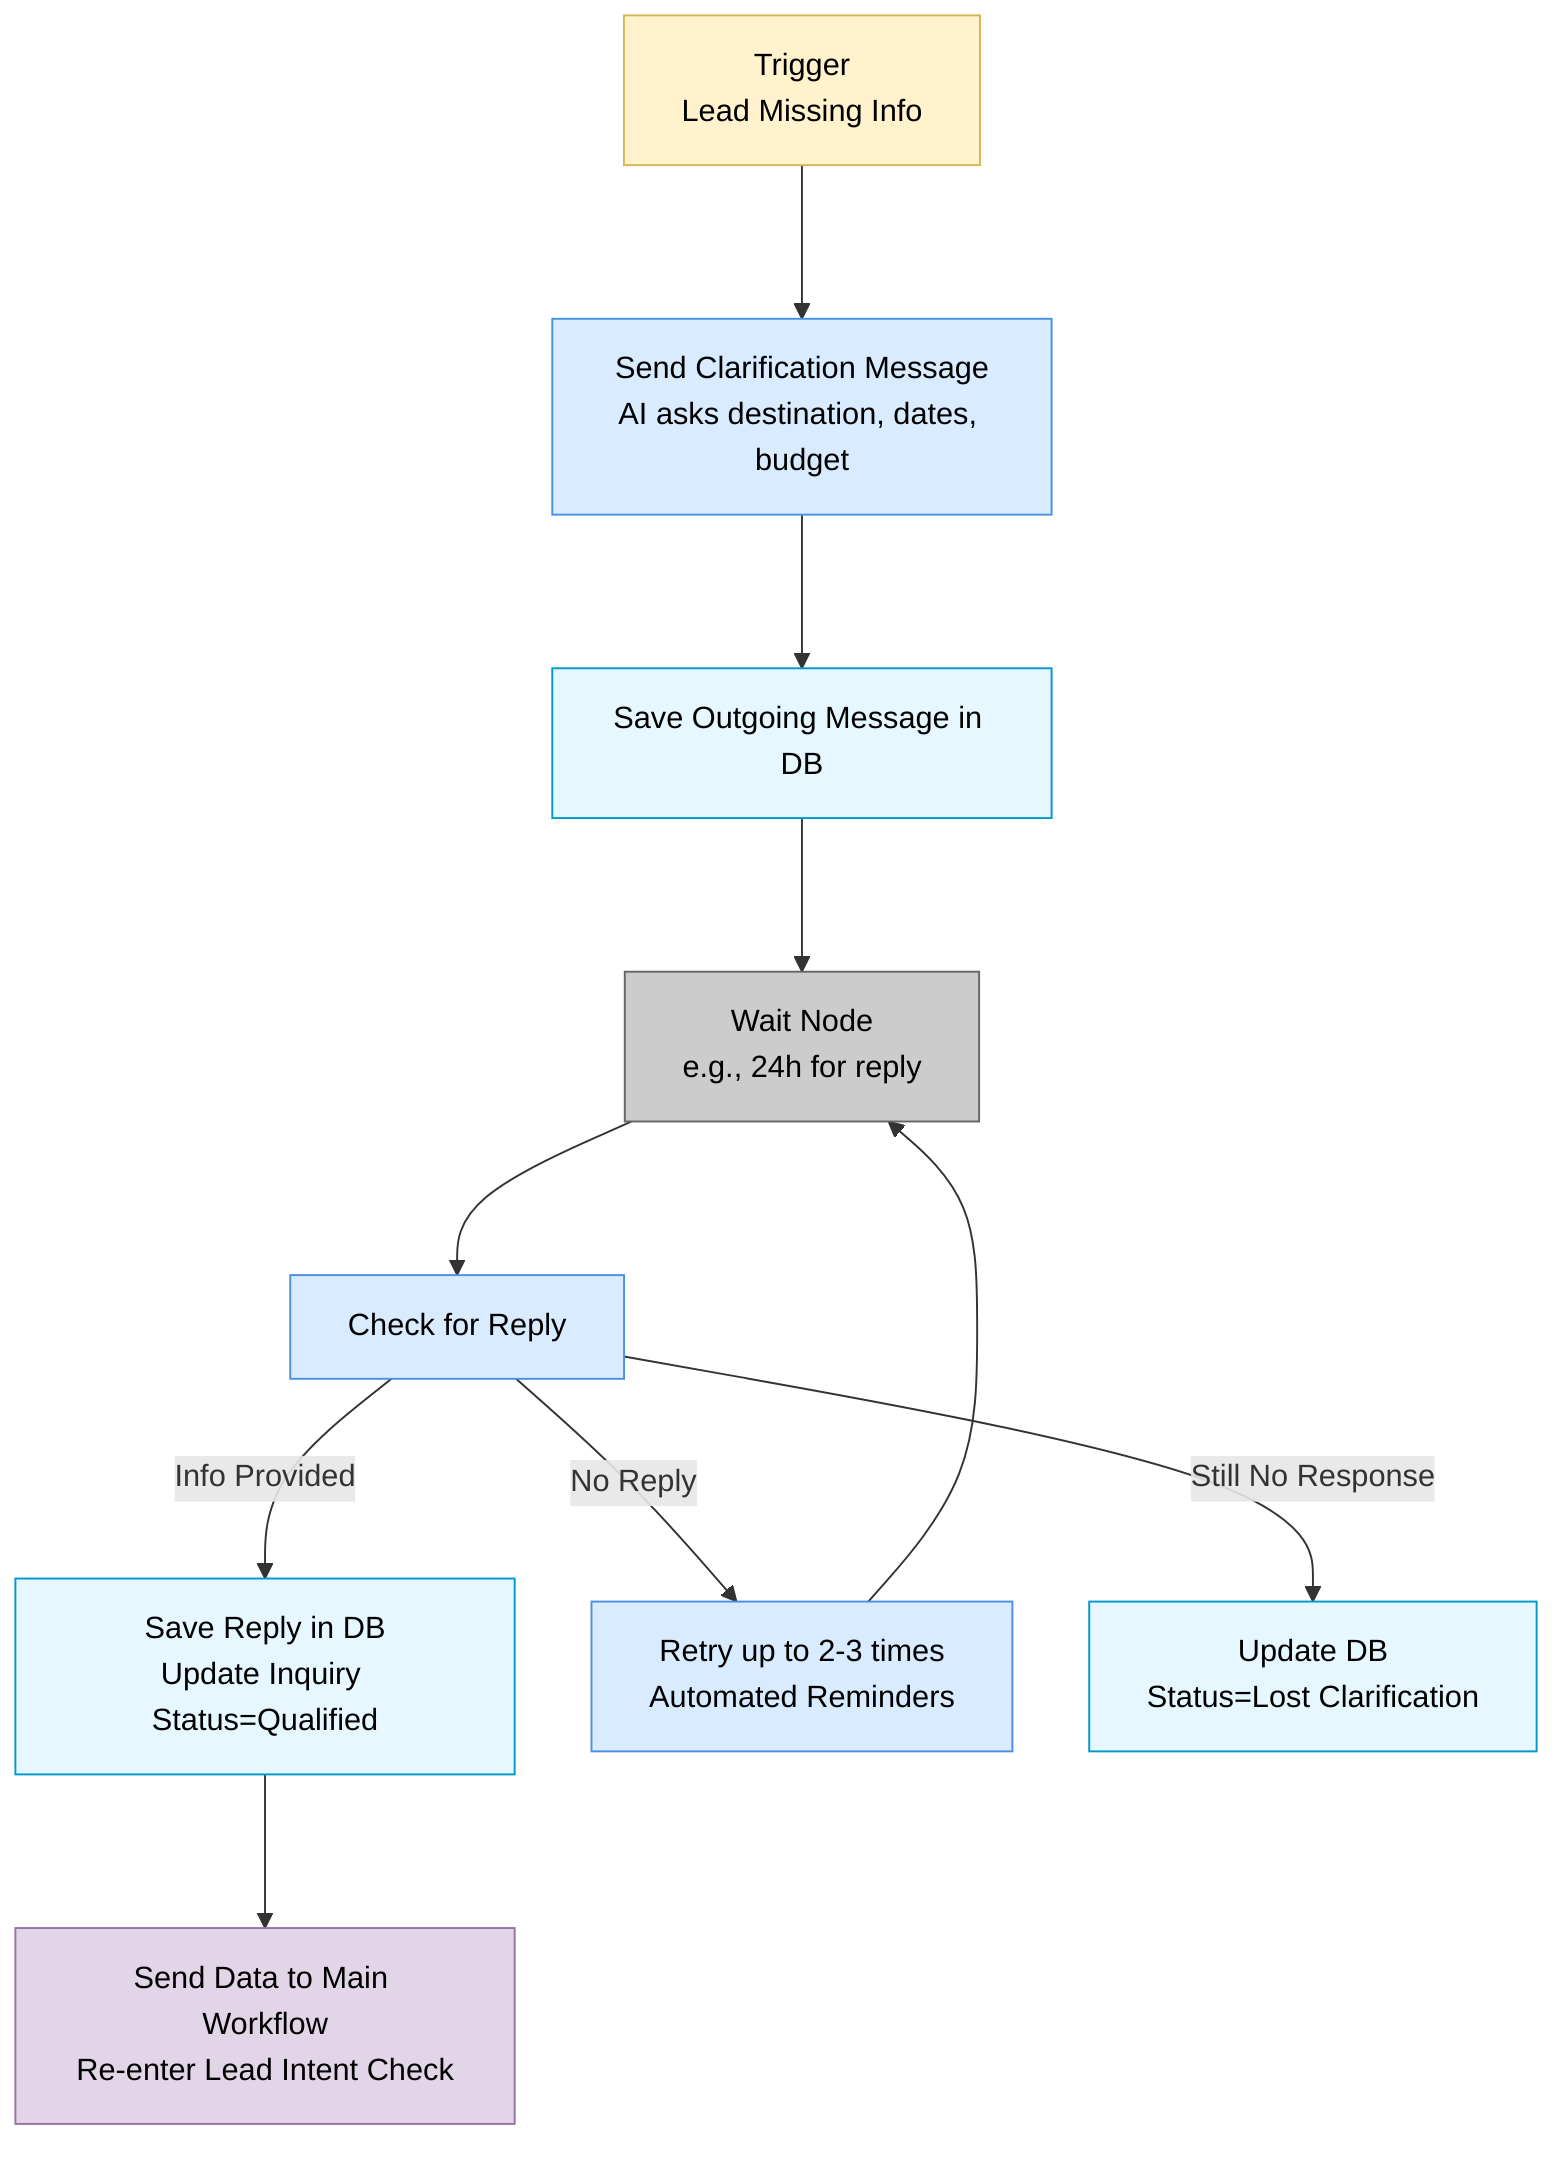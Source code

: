 %%{ init: { 'flowchart': { 'rankSpacing': 80, 'nodeSpacing': 40 }}}%%
flowchart TD
  START[Trigger<br>Lead Missing Info]:::trigger --> N1[Send Clarification Message<br>AI asks destination, dates, budget]:::ai
  N1 --> N2[Save Outgoing Message in DB]:::db
  N2 --> N3[Wait Node<br>e.g., 24h for reply]:::wait
  N3 --> N4[Check for Reply]:::ai
  N4 -->|Info Provided| N5[Save Reply in DB<br>Update Inquiry Status=Qualified]:::db
  N5 --> N6[Send Data to Main Workflow<br>Re-enter Lead Intent Check]:::integration
  N4 -->|No Reply| N7[Retry up to 2-3 times<br>Automated Reminders]:::ai
  N7 --> N3
  N4 -->|Still No Response| N8[Update DB<br>Status=Lost Clarification]:::db

classDef trigger fill:#fff2cc,stroke:#d6b656,stroke-width:1px,color:#000;
classDef ai fill:#d9ebff,stroke:#4a90e2,stroke-width:1px,color:#000;
classDef wait fill:#cccccc,stroke:#666,stroke-width:1px,color:#000;
classDef db fill:#e6f7ff,stroke:#0099cc,stroke-width:1px,color:#000;
classDef integration fill:#e1d5e7,stroke:#9673a6,stroke-width:1px,color:#000;